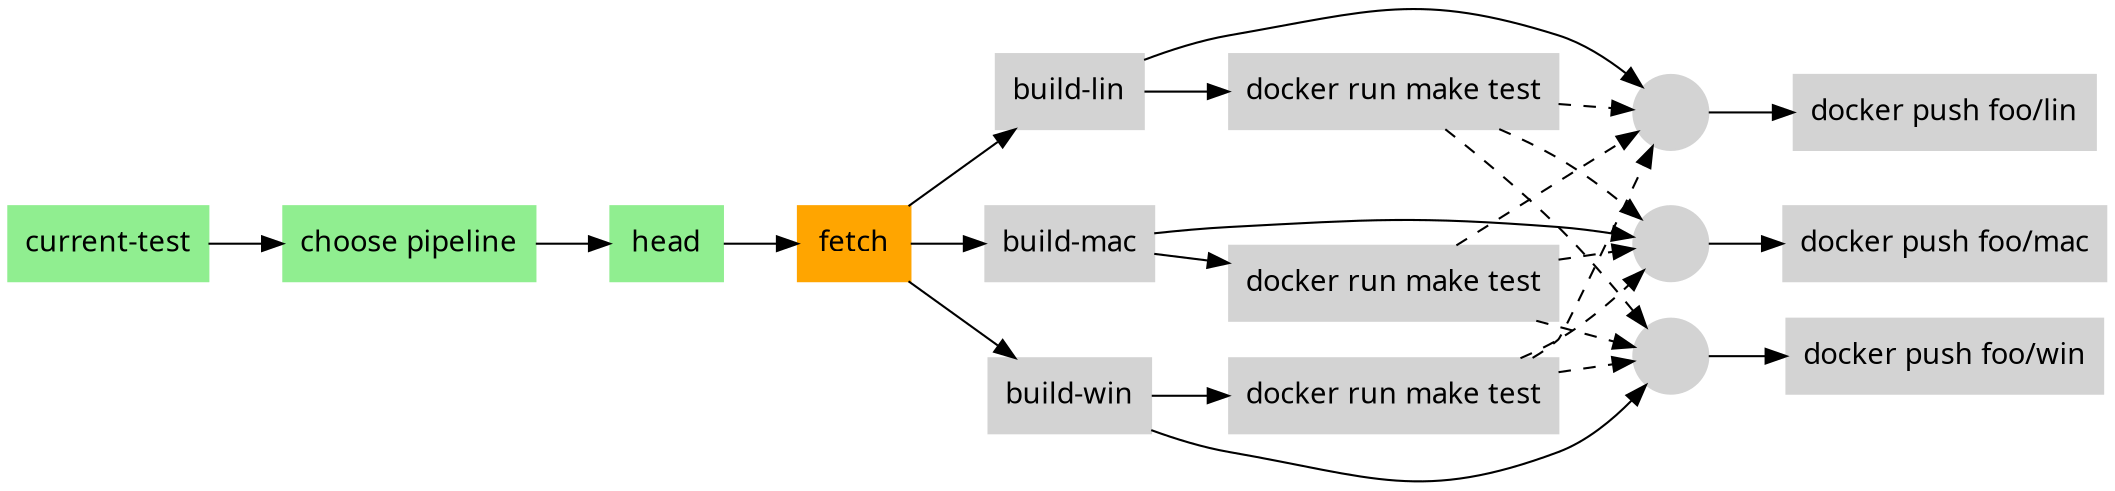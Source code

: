 digraph pipeline {
  graph [fontname="ui-system,sans-serif",bgcolor="transparent"]
  node [fontname="ui-system,sans-serif",shape="box"]
  edge [fontname="ui-system,sans-serif"]
  rankdir=LR
  n3 [label="current-test",color="#90ee90",fillcolor="#90ee90",style="filled",tooltip=" "]
  n2 [label="choose pipeline",color="#90ee90",fillcolor="#90ee90",style="filled",tooltip=" "]
  n12 [label="head",color="#90ee90",fillcolor="#90ee90",style="filled",tooltip=" "]
  n11 [label="fetch",color="#ffa500",fillcolor="#ffa500",style="filled",tooltip=" "]
  n10 [label="build-lin",color="#d3d3d3",fillcolor="#d3d3d3",style="filled",tooltip=" "]
  n9 [label="docker run make test",color="#d3d3d3",fillcolor="#d3d3d3",style="filled",tooltip=" "]
  n16 [label="build-mac",color="#d3d3d3",fillcolor="#d3d3d3",style="filled",tooltip=" "]
  n15 [label="docker run make test",color="#d3d3d3",fillcolor="#d3d3d3",style="filled",tooltip=" "]
  n18 [label="build-win",color="#d3d3d3",fillcolor="#d3d3d3",style="filled",tooltip=" "]
  n17 [label="docker run make test",color="#d3d3d3",fillcolor="#d3d3d3",style="filled",tooltip=" "]
  n6 [label="",color="#d3d3d3",fillcolor="#d3d3d3",style="filled",shape="circle",tooltip=" "]
  n5 [label="docker push foo/lin",color="#d3d3d3",fillcolor="#d3d3d3",style="filled",tooltip=" "]
  n22 [label="",color="#d3d3d3",fillcolor="#d3d3d3",style="filled",shape="circle",tooltip=" "]
  n21 [label="docker push foo/mac",color="#d3d3d3",fillcolor="#d3d3d3",style="filled",tooltip=" "]
  n24 [label="",color="#d3d3d3",fillcolor="#d3d3d3",style="filled",shape="circle",tooltip=" "]
  n23 [label="docker push foo/win",color="#d3d3d3",fillcolor="#d3d3d3",style="filled",tooltip=" "]
  n24 -> n23
  n18 -> n24
  n17 -> n24 [style="dashed"]
  n15 -> n24 [style="dashed"]
  n9 -> n24 [style="dashed"]
  n22 -> n21
  n16 -> n22
  n17 -> n22 [style="dashed"]
  n15 -> n22 [style="dashed"]
  n9 -> n22 [style="dashed"]
  n6 -> n5
  n10 -> n6
  n17 -> n6 [style="dashed"]
  n15 -> n6 [style="dashed"]
  n9 -> n6 [style="dashed"]
  n18 -> n17
  n11 -> n18
  n16 -> n15
  n11 -> n16
  n10 -> n9
  n11 -> n10
  n12 -> n11
  n2 -> n12
  n3 -> n2
  }
